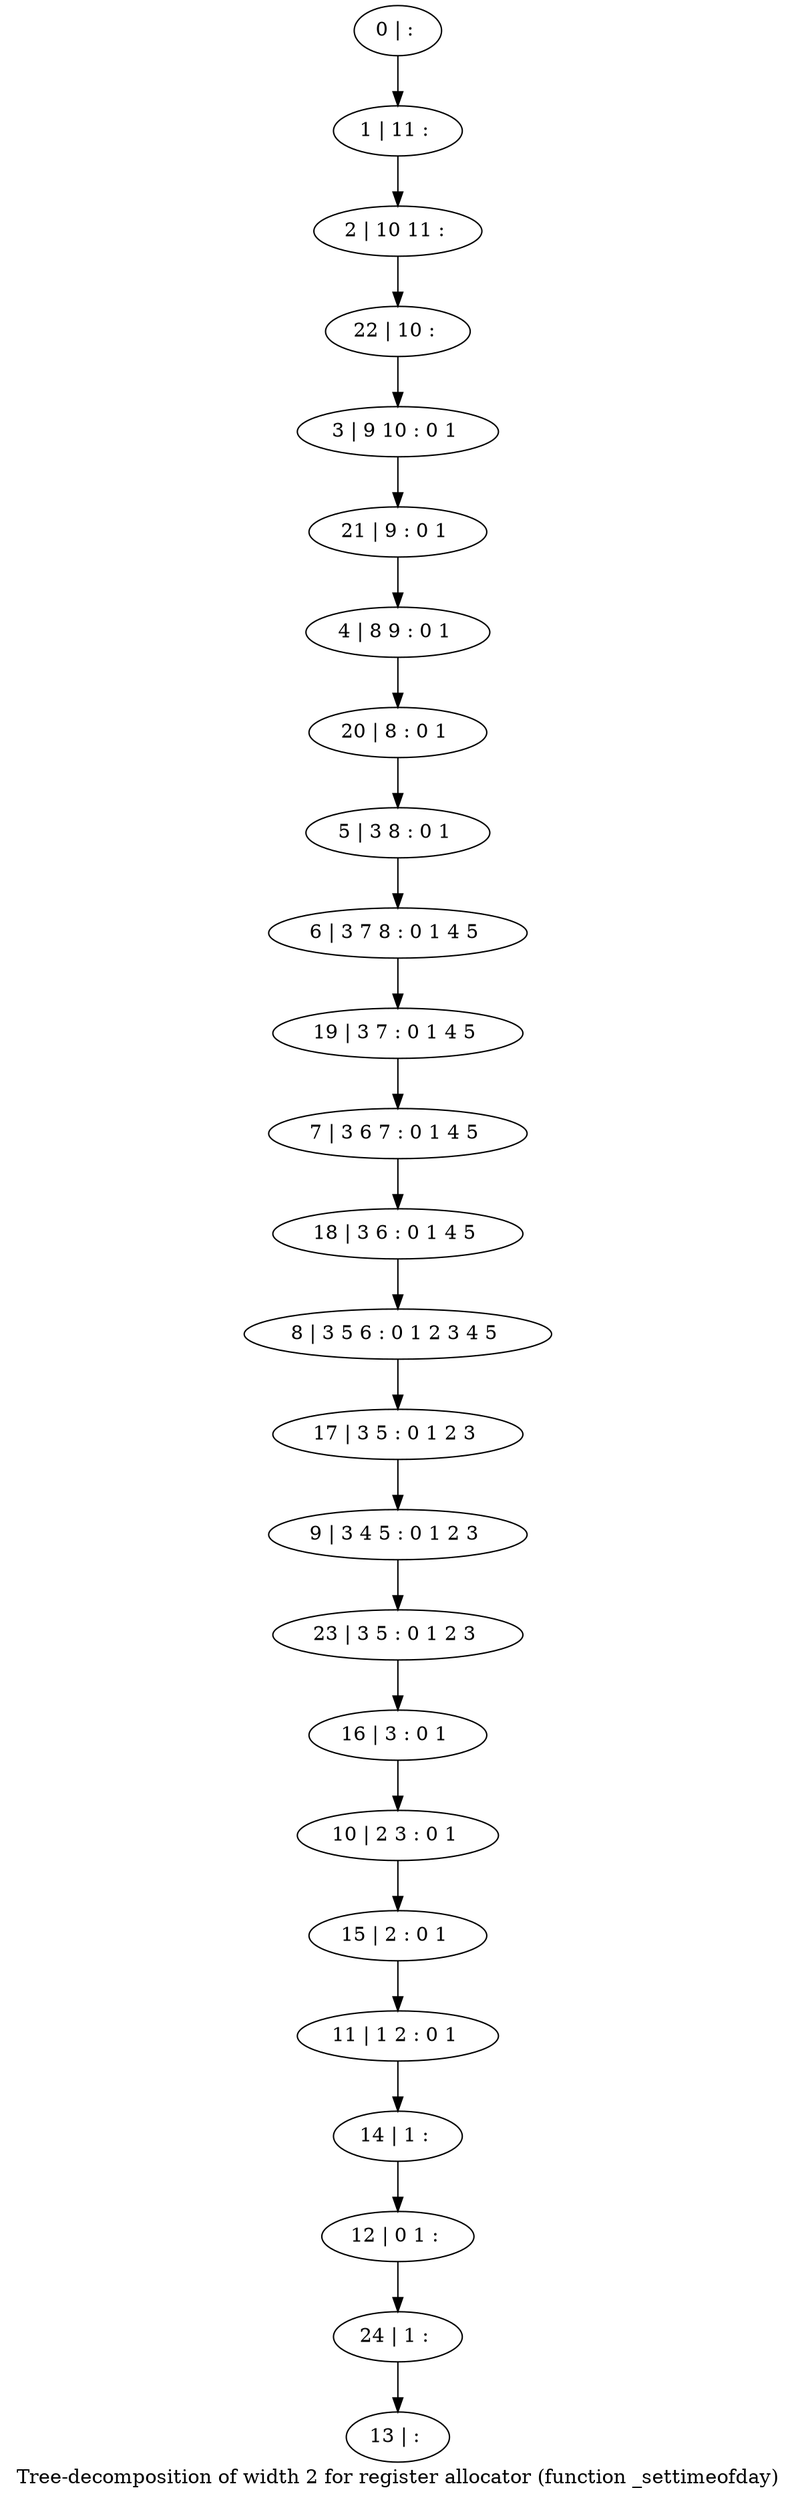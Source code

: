 digraph G {
graph [label="Tree-decomposition of width 2 for register allocator (function _settimeofday)"]
0[label="0 | : "];
1[label="1 | 11 : "];
2[label="2 | 10 11 : "];
3[label="3 | 9 10 : 0 1 "];
4[label="4 | 8 9 : 0 1 "];
5[label="5 | 3 8 : 0 1 "];
6[label="6 | 3 7 8 : 0 1 4 5 "];
7[label="7 | 3 6 7 : 0 1 4 5 "];
8[label="8 | 3 5 6 : 0 1 2 3 4 5 "];
9[label="9 | 3 4 5 : 0 1 2 3 "];
10[label="10 | 2 3 : 0 1 "];
11[label="11 | 1 2 : 0 1 "];
12[label="12 | 0 1 : "];
13[label="13 | : "];
14[label="14 | 1 : "];
15[label="15 | 2 : 0 1 "];
16[label="16 | 3 : 0 1 "];
17[label="17 | 3 5 : 0 1 2 3 "];
18[label="18 | 3 6 : 0 1 4 5 "];
19[label="19 | 3 7 : 0 1 4 5 "];
20[label="20 | 8 : 0 1 "];
21[label="21 | 9 : 0 1 "];
22[label="22 | 10 : "];
23[label="23 | 3 5 : 0 1 2 3 "];
24[label="24 | 1 : "];
0->1 ;
1->2 ;
5->6 ;
14->12 ;
11->14 ;
15->11 ;
10->15 ;
16->10 ;
17->9 ;
8->17 ;
18->8 ;
7->18 ;
19->7 ;
6->19 ;
20->5 ;
4->20 ;
21->4 ;
3->21 ;
22->3 ;
2->22 ;
23->16 ;
9->23 ;
24->13 ;
12->24 ;
}
